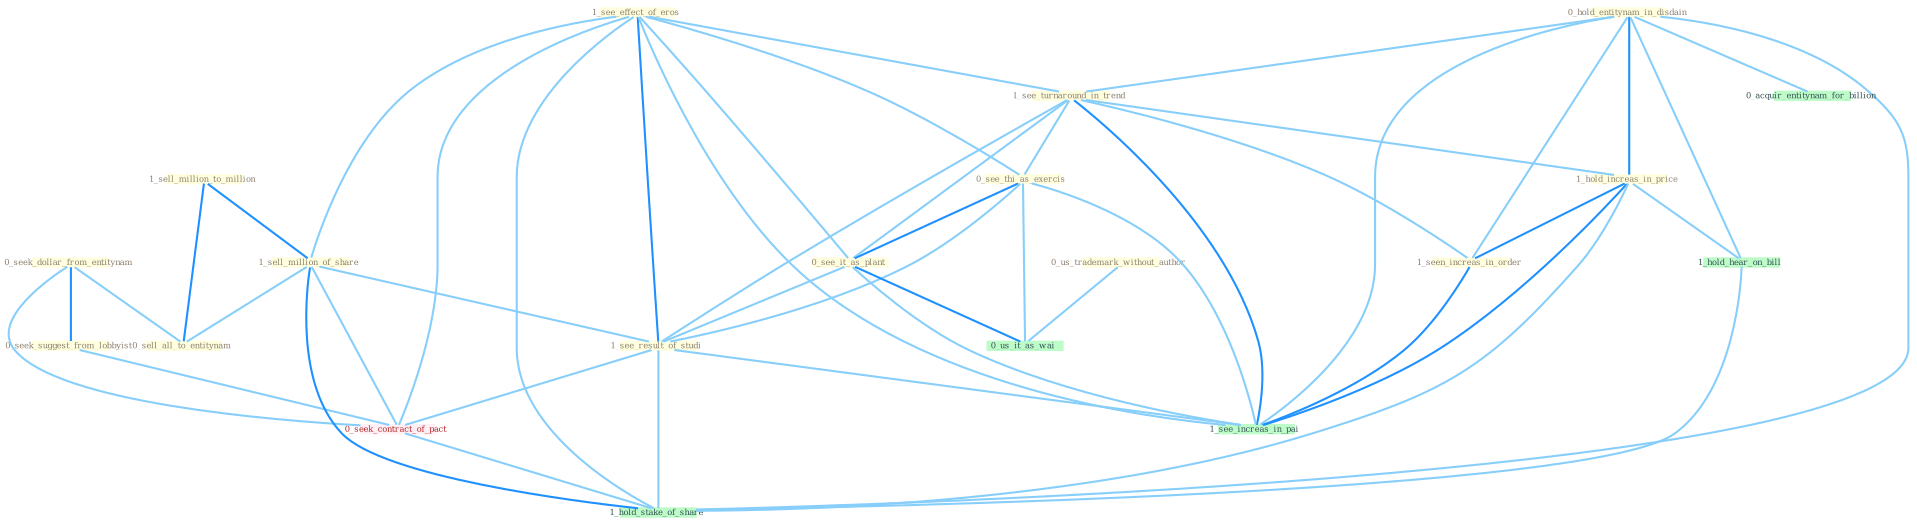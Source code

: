 Graph G{ 
    node
    [shape=polygon,style=filled,width=.5,height=.06,color="#BDFCC9",fixedsize=true,fontsize=4,
    fontcolor="#2f4f4f"];
    {node
    [color="#ffffe0", fontcolor="#8b7d6b"] "1_see_effect_of_eros " "1_sell_million_to_million " "0_us_trademark_without_author " "0_seek_dollar_from_entitynam " "0_hold_entitynam_in_disdain " "0_seek_suggest_from_lobbyist " "1_see_turnaround_in_trend " "1_sell_million_of_share " "0_sell_all_to_entitynam " "0_see_thi_as_exercis " "0_see_it_as_plant " "1_hold_increas_in_price " "1_see_result_of_studi " "1_seen_increas_in_order "}
{node [color="#fff0f5", fontcolor="#b22222"] "0_seek_contract_of_pact "}
edge [color="#B0E2FF"];

	"1_see_effect_of_eros " -- "1_see_turnaround_in_trend " [w="1", color="#87cefa" ];
	"1_see_effect_of_eros " -- "1_sell_million_of_share " [w="1", color="#87cefa" ];
	"1_see_effect_of_eros " -- "0_see_thi_as_exercis " [w="1", color="#87cefa" ];
	"1_see_effect_of_eros " -- "0_see_it_as_plant " [w="1", color="#87cefa" ];
	"1_see_effect_of_eros " -- "1_see_result_of_studi " [w="2", color="#1e90ff" , len=0.8];
	"1_see_effect_of_eros " -- "0_seek_contract_of_pact " [w="1", color="#87cefa" ];
	"1_see_effect_of_eros " -- "1_see_increas_in_pai " [w="1", color="#87cefa" ];
	"1_see_effect_of_eros " -- "1_hold_stake_of_share " [w="1", color="#87cefa" ];
	"1_sell_million_to_million " -- "1_sell_million_of_share " [w="2", color="#1e90ff" , len=0.8];
	"1_sell_million_to_million " -- "0_sell_all_to_entitynam " [w="2", color="#1e90ff" , len=0.8];
	"0_us_trademark_without_author " -- "0_us_it_as_wai " [w="1", color="#87cefa" ];
	"0_seek_dollar_from_entitynam " -- "0_seek_suggest_from_lobbyist " [w="2", color="#1e90ff" , len=0.8];
	"0_seek_dollar_from_entitynam " -- "0_sell_all_to_entitynam " [w="1", color="#87cefa" ];
	"0_seek_dollar_from_entitynam " -- "0_seek_contract_of_pact " [w="1", color="#87cefa" ];
	"0_hold_entitynam_in_disdain " -- "1_see_turnaround_in_trend " [w="1", color="#87cefa" ];
	"0_hold_entitynam_in_disdain " -- "1_hold_increas_in_price " [w="2", color="#1e90ff" , len=0.8];
	"0_hold_entitynam_in_disdain " -- "1_seen_increas_in_order " [w="1", color="#87cefa" ];
	"0_hold_entitynam_in_disdain " -- "0_acquir_entitynam_for_billion " [w="1", color="#87cefa" ];
	"0_hold_entitynam_in_disdain " -- "1_see_increas_in_pai " [w="1", color="#87cefa" ];
	"0_hold_entitynam_in_disdain " -- "1_hold_hear_on_bill " [w="1", color="#87cefa" ];
	"0_hold_entitynam_in_disdain " -- "1_hold_stake_of_share " [w="1", color="#87cefa" ];
	"0_seek_suggest_from_lobbyist " -- "0_seek_contract_of_pact " [w="1", color="#87cefa" ];
	"1_see_turnaround_in_trend " -- "0_see_thi_as_exercis " [w="1", color="#87cefa" ];
	"1_see_turnaround_in_trend " -- "0_see_it_as_plant " [w="1", color="#87cefa" ];
	"1_see_turnaround_in_trend " -- "1_hold_increas_in_price " [w="1", color="#87cefa" ];
	"1_see_turnaround_in_trend " -- "1_see_result_of_studi " [w="1", color="#87cefa" ];
	"1_see_turnaround_in_trend " -- "1_seen_increas_in_order " [w="1", color="#87cefa" ];
	"1_see_turnaround_in_trend " -- "1_see_increas_in_pai " [w="2", color="#1e90ff" , len=0.8];
	"1_sell_million_of_share " -- "0_sell_all_to_entitynam " [w="1", color="#87cefa" ];
	"1_sell_million_of_share " -- "1_see_result_of_studi " [w="1", color="#87cefa" ];
	"1_sell_million_of_share " -- "0_seek_contract_of_pact " [w="1", color="#87cefa" ];
	"1_sell_million_of_share " -- "1_hold_stake_of_share " [w="2", color="#1e90ff" , len=0.8];
	"0_see_thi_as_exercis " -- "0_see_it_as_plant " [w="2", color="#1e90ff" , len=0.8];
	"0_see_thi_as_exercis " -- "1_see_result_of_studi " [w="1", color="#87cefa" ];
	"0_see_thi_as_exercis " -- "0_us_it_as_wai " [w="1", color="#87cefa" ];
	"0_see_thi_as_exercis " -- "1_see_increas_in_pai " [w="1", color="#87cefa" ];
	"0_see_it_as_plant " -- "1_see_result_of_studi " [w="1", color="#87cefa" ];
	"0_see_it_as_plant " -- "0_us_it_as_wai " [w="2", color="#1e90ff" , len=0.8];
	"0_see_it_as_plant " -- "1_see_increas_in_pai " [w="1", color="#87cefa" ];
	"1_hold_increas_in_price " -- "1_seen_increas_in_order " [w="2", color="#1e90ff" , len=0.8];
	"1_hold_increas_in_price " -- "1_see_increas_in_pai " [w="2", color="#1e90ff" , len=0.8];
	"1_hold_increas_in_price " -- "1_hold_hear_on_bill " [w="1", color="#87cefa" ];
	"1_hold_increas_in_price " -- "1_hold_stake_of_share " [w="1", color="#87cefa" ];
	"1_see_result_of_studi " -- "0_seek_contract_of_pact " [w="1", color="#87cefa" ];
	"1_see_result_of_studi " -- "1_see_increas_in_pai " [w="1", color="#87cefa" ];
	"1_see_result_of_studi " -- "1_hold_stake_of_share " [w="1", color="#87cefa" ];
	"1_seen_increas_in_order " -- "1_see_increas_in_pai " [w="2", color="#1e90ff" , len=0.8];
	"0_seek_contract_of_pact " -- "1_hold_stake_of_share " [w="1", color="#87cefa" ];
	"1_hold_hear_on_bill " -- "1_hold_stake_of_share " [w="1", color="#87cefa" ];
}
